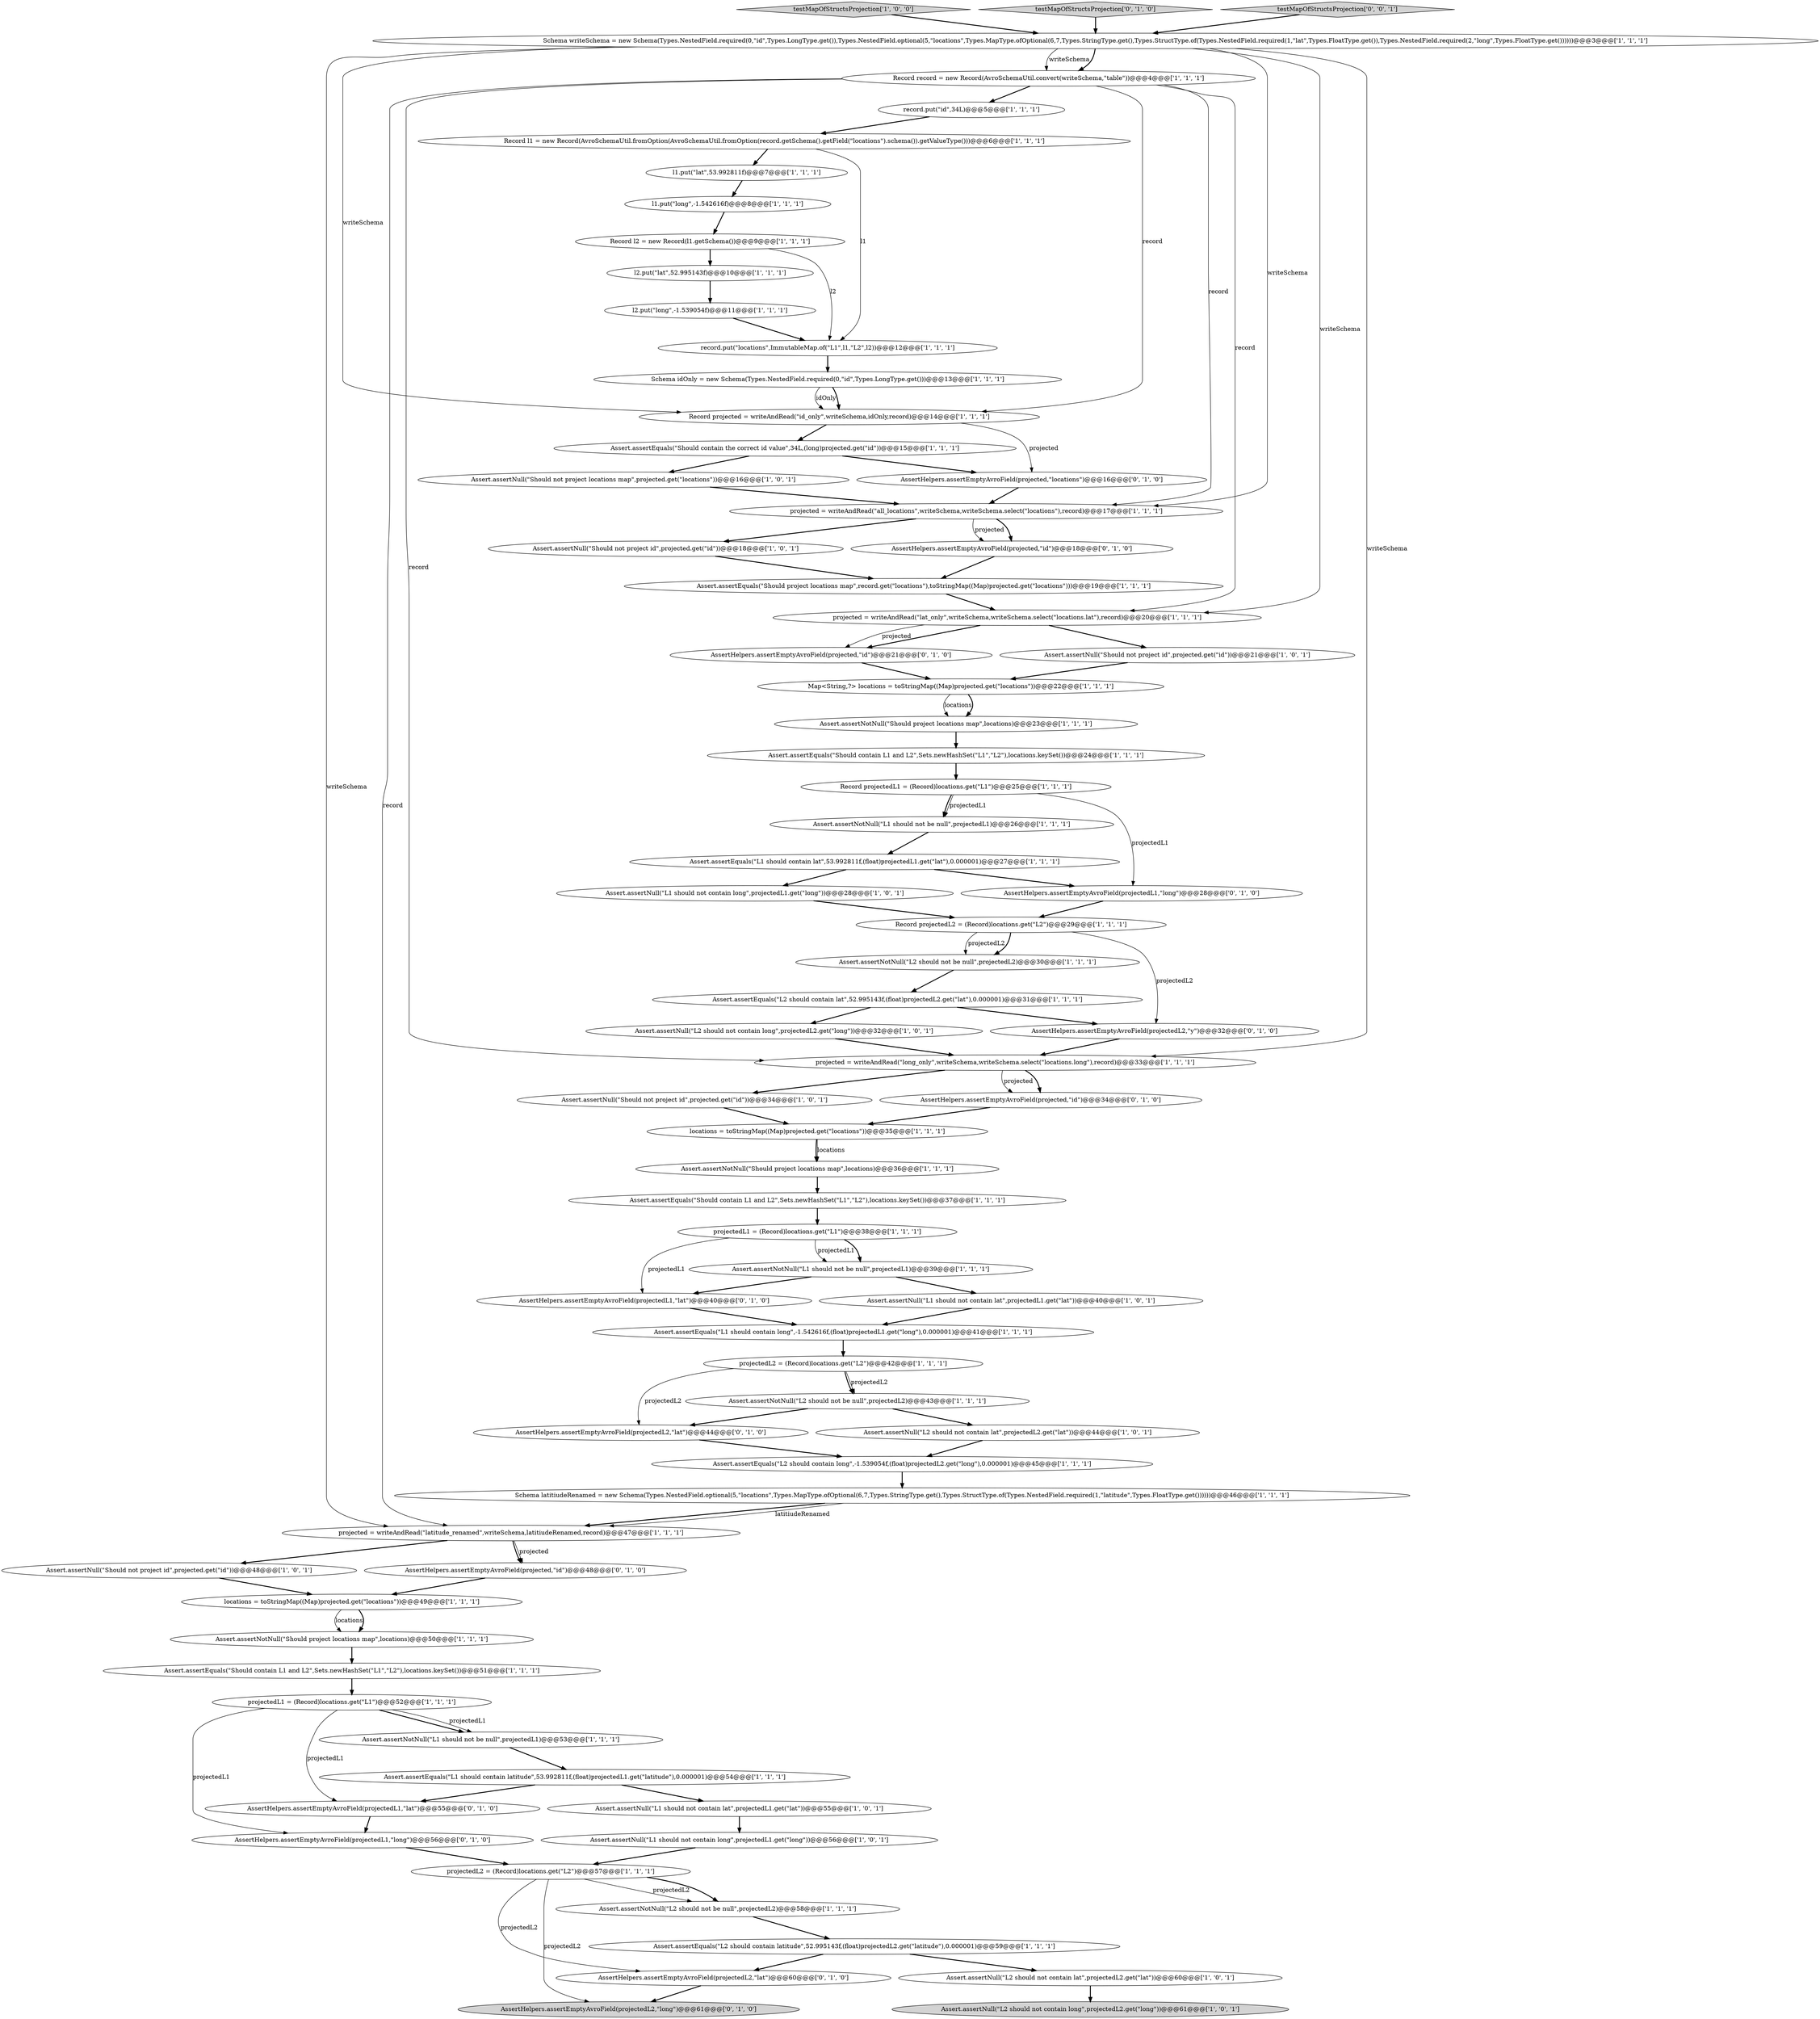 digraph {
36 [style = filled, label = "Record l1 = new Record(AvroSchemaUtil.fromOption(AvroSchemaUtil.fromOption(record.getSchema().getField(\"locations\").schema()).getValueType()))@@@6@@@['1', '1', '1']", fillcolor = white, shape = ellipse image = "AAA0AAABBB1BBB"];
48 [style = filled, label = "Assert.assertNotNull(\"L2 should not be null\",projectedL2)@@@58@@@['1', '1', '1']", fillcolor = white, shape = ellipse image = "AAA0AAABBB1BBB"];
58 [style = filled, label = "Assert.assertNull(\"L1 should not contain long\",projectedL1.get(\"long\"))@@@28@@@['1', '0', '1']", fillcolor = white, shape = ellipse image = "AAA0AAABBB1BBB"];
15 [style = filled, label = "Assert.assertEquals(\"L1 should contain latitude\",53.992811f,(float)projectedL1.get(\"latitude\"),0.000001)@@@54@@@['1', '1', '1']", fillcolor = white, shape = ellipse image = "AAA0AAABBB1BBB"];
47 [style = filled, label = "projected = writeAndRead(\"long_only\",writeSchema,writeSchema.select(\"locations.long\"),record)@@@33@@@['1', '1', '1']", fillcolor = white, shape = ellipse image = "AAA0AAABBB1BBB"];
71 [style = filled, label = "AssertHelpers.assertEmptyAvroField(projectedL1,\"lat\")@@@40@@@['0', '1', '0']", fillcolor = white, shape = ellipse image = "AAA0AAABBB2BBB"];
26 [style = filled, label = "testMapOfStructsProjection['1', '0', '0']", fillcolor = lightgray, shape = diamond image = "AAA0AAABBB1BBB"];
70 [style = filled, label = "AssertHelpers.assertEmptyAvroField(projected,\"id\")@@@21@@@['0', '1', '0']", fillcolor = white, shape = ellipse image = "AAA0AAABBB2BBB"];
33 [style = filled, label = "projected = writeAndRead(\"all_locations\",writeSchema,writeSchema.select(\"locations\"),record)@@@17@@@['1', '1', '1']", fillcolor = white, shape = ellipse image = "AAA0AAABBB1BBB"];
21 [style = filled, label = "Map<String,?> locations = toStringMap((Map)projected.get(\"locations\"))@@@22@@@['1', '1', '1']", fillcolor = white, shape = ellipse image = "AAA0AAABBB1BBB"];
34 [style = filled, label = "Record projectedL2 = (Record)locations.get(\"L2\")@@@29@@@['1', '1', '1']", fillcolor = white, shape = ellipse image = "AAA0AAABBB1BBB"];
9 [style = filled, label = "l2.put(\"long\",-1.539054f)@@@11@@@['1', '1', '1']", fillcolor = white, shape = ellipse image = "AAA0AAABBB1BBB"];
17 [style = filled, label = "Assert.assertNull(\"Should not project id\",projected.get(\"id\"))@@@48@@@['1', '0', '1']", fillcolor = white, shape = ellipse image = "AAA0AAABBB1BBB"];
25 [style = filled, label = "Assert.assertNull(\"Should not project id\",projected.get(\"id\"))@@@18@@@['1', '0', '1']", fillcolor = white, shape = ellipse image = "AAA0AAABBB1BBB"];
65 [style = filled, label = "AssertHelpers.assertEmptyAvroField(projectedL2,\"long\")@@@61@@@['0', '1', '0']", fillcolor = lightgray, shape = ellipse image = "AAA0AAABBB2BBB"];
68 [style = filled, label = "AssertHelpers.assertEmptyAvroField(projectedL1,\"long\")@@@28@@@['0', '1', '0']", fillcolor = white, shape = ellipse image = "AAA0AAABBB2BBB"];
13 [style = filled, label = "Assert.assertNotNull(\"L2 should not be null\",projectedL2)@@@43@@@['1', '1', '1']", fillcolor = white, shape = ellipse image = "AAA0AAABBB1BBB"];
1 [style = filled, label = "Assert.assertNotNull(\"L2 should not be null\",projectedL2)@@@30@@@['1', '1', '1']", fillcolor = white, shape = ellipse image = "AAA0AAABBB1BBB"];
37 [style = filled, label = "Assert.assertEquals(\"Should contain L1 and L2\",Sets.newHashSet(\"L1\",\"L2\"),locations.keySet())@@@51@@@['1', '1', '1']", fillcolor = white, shape = ellipse image = "AAA0AAABBB1BBB"];
4 [style = filled, label = "Assert.assertEquals(\"L2 should contain latitude\",52.995143f,(float)projectedL2.get(\"latitude\"),0.000001)@@@59@@@['1', '1', '1']", fillcolor = white, shape = ellipse image = "AAA0AAABBB1BBB"];
18 [style = filled, label = "Schema writeSchema = new Schema(Types.NestedField.required(0,\"id\",Types.LongType.get()),Types.NestedField.optional(5,\"locations\",Types.MapType.ofOptional(6,7,Types.StringType.get(),Types.StructType.of(Types.NestedField.required(1,\"lat\",Types.FloatType.get()),Types.NestedField.required(2,\"long\",Types.FloatType.get())))))@@@3@@@['1', '1', '1']", fillcolor = white, shape = ellipse image = "AAA0AAABBB1BBB"];
39 [style = filled, label = "projected = writeAndRead(\"latitude_renamed\",writeSchema,latitiudeRenamed,record)@@@47@@@['1', '1', '1']", fillcolor = white, shape = ellipse image = "AAA0AAABBB1BBB"];
7 [style = filled, label = "Assert.assertNotNull(\"L1 should not be null\",projectedL1)@@@26@@@['1', '1', '1']", fillcolor = white, shape = ellipse image = "AAA0AAABBB1BBB"];
10 [style = filled, label = "l2.put(\"lat\",52.995143f)@@@10@@@['1', '1', '1']", fillcolor = white, shape = ellipse image = "AAA0AAABBB1BBB"];
64 [style = filled, label = "AssertHelpers.assertEmptyAvroField(projectedL1,\"long\")@@@56@@@['0', '1', '0']", fillcolor = white, shape = ellipse image = "AAA0AAABBB2BBB"];
31 [style = filled, label = "Assert.assertNull(\"L1 should not contain lat\",projectedL1.get(\"lat\"))@@@40@@@['1', '0', '1']", fillcolor = white, shape = ellipse image = "AAA0AAABBB1BBB"];
45 [style = filled, label = "Assert.assertEquals(\"Should contain L1 and L2\",Sets.newHashSet(\"L1\",\"L2\"),locations.keySet())@@@37@@@['1', '1', '1']", fillcolor = white, shape = ellipse image = "AAA0AAABBB1BBB"];
2 [style = filled, label = "Record l2 = new Record(l1.getSchema())@@@9@@@['1', '1', '1']", fillcolor = white, shape = ellipse image = "AAA0AAABBB1BBB"];
29 [style = filled, label = "Assert.assertNotNull(\"Should project locations map\",locations)@@@50@@@['1', '1', '1']", fillcolor = white, shape = ellipse image = "AAA0AAABBB1BBB"];
69 [style = filled, label = "AssertHelpers.assertEmptyAvroField(projectedL2,\"lat\")@@@60@@@['0', '1', '0']", fillcolor = white, shape = ellipse image = "AAA0AAABBB2BBB"];
28 [style = filled, label = "projected = writeAndRead(\"lat_only\",writeSchema,writeSchema.select(\"locations.lat\"),record)@@@20@@@['1', '1', '1']", fillcolor = white, shape = ellipse image = "AAA0AAABBB1BBB"];
54 [style = filled, label = "Assert.assertNull(\"L2 should not contain lat\",projectedL2.get(\"lat\"))@@@44@@@['1', '0', '1']", fillcolor = white, shape = ellipse image = "AAA0AAABBB1BBB"];
44 [style = filled, label = "Assert.assertNull(\"L1 should not contain long\",projectedL1.get(\"long\"))@@@56@@@['1', '0', '1']", fillcolor = white, shape = ellipse image = "AAA0AAABBB1BBB"];
43 [style = filled, label = "Assert.assertNotNull(\"L1 should not be null\",projectedL1)@@@53@@@['1', '1', '1']", fillcolor = white, shape = ellipse image = "AAA0AAABBB1BBB"];
55 [style = filled, label = "Schema latitiudeRenamed = new Schema(Types.NestedField.optional(5,\"locations\",Types.MapType.ofOptional(6,7,Types.StringType.get(),Types.StructType.of(Types.NestedField.required(1,\"latitude\",Types.FloatType.get())))))@@@46@@@['1', '1', '1']", fillcolor = white, shape = ellipse image = "AAA0AAABBB1BBB"];
60 [style = filled, label = "AssertHelpers.assertEmptyAvroField(projectedL2,\"y\")@@@32@@@['0', '1', '0']", fillcolor = white, shape = ellipse image = "AAA0AAABBB2BBB"];
20 [style = filled, label = "Assert.assertNull(\"L2 should not contain long\",projectedL2.get(\"long\"))@@@32@@@['1', '0', '1']", fillcolor = white, shape = ellipse image = "AAA0AAABBB1BBB"];
24 [style = filled, label = "record.put(\"locations\",ImmutableMap.of(\"L1\",l1,\"L2\",l2))@@@12@@@['1', '1', '1']", fillcolor = white, shape = ellipse image = "AAA0AAABBB1BBB"];
8 [style = filled, label = "Assert.assertNull(\"L2 should not contain long\",projectedL2.get(\"long\"))@@@61@@@['1', '0', '1']", fillcolor = lightgray, shape = ellipse image = "AAA0AAABBB1BBB"];
38 [style = filled, label = "Assert.assertNotNull(\"Should project locations map\",locations)@@@36@@@['1', '1', '1']", fillcolor = white, shape = ellipse image = "AAA0AAABBB1BBB"];
49 [style = filled, label = "projectedL2 = (Record)locations.get(\"L2\")@@@57@@@['1', '1', '1']", fillcolor = white, shape = ellipse image = "AAA0AAABBB1BBB"];
57 [style = filled, label = "Record record = new Record(AvroSchemaUtil.convert(writeSchema,\"table\"))@@@4@@@['1', '1', '1']", fillcolor = white, shape = ellipse image = "AAA0AAABBB1BBB"];
0 [style = filled, label = "projectedL1 = (Record)locations.get(\"L1\")@@@52@@@['1', '1', '1']", fillcolor = white, shape = ellipse image = "AAA0AAABBB1BBB"];
72 [style = filled, label = "AssertHelpers.assertEmptyAvroField(projected,\"id\")@@@48@@@['0', '1', '0']", fillcolor = white, shape = ellipse image = "AAA0AAABBB2BBB"];
32 [style = filled, label = "Assert.assertNull(\"L1 should not contain lat\",projectedL1.get(\"lat\"))@@@55@@@['1', '0', '1']", fillcolor = white, shape = ellipse image = "AAA0AAABBB1BBB"];
35 [style = filled, label = "locations = toStringMap((Map)projected.get(\"locations\"))@@@49@@@['1', '1', '1']", fillcolor = white, shape = ellipse image = "AAA0AAABBB1BBB"];
42 [style = filled, label = "Assert.assertNotNull(\"L1 should not be null\",projectedL1)@@@39@@@['1', '1', '1']", fillcolor = white, shape = ellipse image = "AAA0AAABBB1BBB"];
56 [style = filled, label = "Assert.assertEquals(\"Should contain L1 and L2\",Sets.newHashSet(\"L1\",\"L2\"),locations.keySet())@@@24@@@['1', '1', '1']", fillcolor = white, shape = ellipse image = "AAA0AAABBB1BBB"];
16 [style = filled, label = "l1.put(\"long\",-1.542616f)@@@8@@@['1', '1', '1']", fillcolor = white, shape = ellipse image = "AAA0AAABBB1BBB"];
66 [style = filled, label = "AssertHelpers.assertEmptyAvroField(projectedL1,\"lat\")@@@55@@@['0', '1', '0']", fillcolor = white, shape = ellipse image = "AAA0AAABBB2BBB"];
61 [style = filled, label = "AssertHelpers.assertEmptyAvroField(projectedL2,\"lat\")@@@44@@@['0', '1', '0']", fillcolor = white, shape = ellipse image = "AAA0AAABBB2BBB"];
6 [style = filled, label = "Assert.assertEquals(\"L1 should contain lat\",53.992811f,(float)projectedL1.get(\"lat\"),0.000001)@@@27@@@['1', '1', '1']", fillcolor = white, shape = ellipse image = "AAA0AAABBB1BBB"];
40 [style = filled, label = "Assert.assertNotNull(\"Should project locations map\",locations)@@@23@@@['1', '1', '1']", fillcolor = white, shape = ellipse image = "AAA0AAABBB1BBB"];
51 [style = filled, label = "Schema idOnly = new Schema(Types.NestedField.required(0,\"id\",Types.LongType.get()))@@@13@@@['1', '1', '1']", fillcolor = white, shape = ellipse image = "AAA0AAABBB1BBB"];
63 [style = filled, label = "testMapOfStructsProjection['0', '1', '0']", fillcolor = lightgray, shape = diamond image = "AAA0AAABBB2BBB"];
12 [style = filled, label = "Assert.assertNull(\"Should not project locations map\",projected.get(\"locations\"))@@@16@@@['1', '0', '1']", fillcolor = white, shape = ellipse image = "AAA0AAABBB1BBB"];
30 [style = filled, label = "Assert.assertEquals(\"L2 should contain lat\",52.995143f,(float)projectedL2.get(\"lat\"),0.000001)@@@31@@@['1', '1', '1']", fillcolor = white, shape = ellipse image = "AAA0AAABBB1BBB"];
5 [style = filled, label = "Assert.assertNull(\"Should not project id\",projected.get(\"id\"))@@@21@@@['1', '0', '1']", fillcolor = white, shape = ellipse image = "AAA0AAABBB1BBB"];
22 [style = filled, label = "Assert.assertEquals(\"L1 should contain long\",-1.542616f,(float)projectedL1.get(\"long\"),0.000001)@@@41@@@['1', '1', '1']", fillcolor = white, shape = ellipse image = "AAA0AAABBB1BBB"];
59 [style = filled, label = "Assert.assertNull(\"Should not project id\",projected.get(\"id\"))@@@34@@@['1', '0', '1']", fillcolor = white, shape = ellipse image = "AAA0AAABBB1BBB"];
67 [style = filled, label = "AssertHelpers.assertEmptyAvroField(projected,\"locations\")@@@16@@@['0', '1', '0']", fillcolor = white, shape = ellipse image = "AAA0AAABBB2BBB"];
74 [style = filled, label = "testMapOfStructsProjection['0', '0', '1']", fillcolor = lightgray, shape = diamond image = "AAA0AAABBB3BBB"];
41 [style = filled, label = "l1.put(\"lat\",53.992811f)@@@7@@@['1', '1', '1']", fillcolor = white, shape = ellipse image = "AAA0AAABBB1BBB"];
73 [style = filled, label = "AssertHelpers.assertEmptyAvroField(projected,\"id\")@@@18@@@['0', '1', '0']", fillcolor = white, shape = ellipse image = "AAA0AAABBB2BBB"];
19 [style = filled, label = "Record projectedL1 = (Record)locations.get(\"L1\")@@@25@@@['1', '1', '1']", fillcolor = white, shape = ellipse image = "AAA0AAABBB1BBB"];
53 [style = filled, label = "Assert.assertEquals(\"Should contain the correct id value\",34L,(long)projected.get(\"id\"))@@@15@@@['1', '1', '1']", fillcolor = white, shape = ellipse image = "AAA0AAABBB1BBB"];
50 [style = filled, label = "Record projected = writeAndRead(\"id_only\",writeSchema,idOnly,record)@@@14@@@['1', '1', '1']", fillcolor = white, shape = ellipse image = "AAA0AAABBB1BBB"];
46 [style = filled, label = "projectedL2 = (Record)locations.get(\"L2\")@@@42@@@['1', '1', '1']", fillcolor = white, shape = ellipse image = "AAA0AAABBB1BBB"];
27 [style = filled, label = "Assert.assertNull(\"L2 should not contain lat\",projectedL2.get(\"lat\"))@@@60@@@['1', '0', '1']", fillcolor = white, shape = ellipse image = "AAA0AAABBB1BBB"];
52 [style = filled, label = "Assert.assertEquals(\"L2 should contain long\",-1.539054f,(float)projectedL2.get(\"long\"),0.000001)@@@45@@@['1', '1', '1']", fillcolor = white, shape = ellipse image = "AAA0AAABBB1BBB"];
23 [style = filled, label = "locations = toStringMap((Map)projected.get(\"locations\"))@@@35@@@['1', '1', '1']", fillcolor = white, shape = ellipse image = "AAA0AAABBB1BBB"];
3 [style = filled, label = "Assert.assertEquals(\"Should project locations map\",record.get(\"locations\"),toStringMap((Map)projected.get(\"locations\")))@@@19@@@['1', '1', '1']", fillcolor = white, shape = ellipse image = "AAA0AAABBB1BBB"];
14 [style = filled, label = "projectedL1 = (Record)locations.get(\"L1\")@@@38@@@['1', '1', '1']", fillcolor = white, shape = ellipse image = "AAA0AAABBB1BBB"];
11 [style = filled, label = "record.put(\"id\",34L)@@@5@@@['1', '1', '1']", fillcolor = white, shape = ellipse image = "AAA0AAABBB1BBB"];
62 [style = filled, label = "AssertHelpers.assertEmptyAvroField(projected,\"id\")@@@34@@@['0', '1', '0']", fillcolor = white, shape = ellipse image = "AAA0AAABBB2BBB"];
13->61 [style = bold, label=""];
35->29 [style = solid, label="locations"];
12->33 [style = bold, label=""];
59->23 [style = bold, label=""];
39->17 [style = bold, label=""];
56->19 [style = bold, label=""];
25->3 [style = bold, label=""];
24->51 [style = bold, label=""];
74->18 [style = bold, label=""];
60->47 [style = bold, label=""];
67->33 [style = bold, label=""];
33->73 [style = bold, label=""];
57->33 [style = solid, label="record"];
21->40 [style = solid, label="locations"];
7->6 [style = bold, label=""];
70->21 [style = bold, label=""];
48->4 [style = bold, label=""];
71->22 [style = bold, label=""];
69->65 [style = bold, label=""];
2->10 [style = bold, label=""];
20->47 [style = bold, label=""];
42->71 [style = bold, label=""];
14->42 [style = solid, label="projectedL1"];
52->55 [style = bold, label=""];
37->0 [style = bold, label=""];
64->49 [style = bold, label=""];
50->53 [style = bold, label=""];
40->56 [style = bold, label=""];
44->49 [style = bold, label=""];
0->64 [style = solid, label="projectedL1"];
1->30 [style = bold, label=""];
19->7 [style = solid, label="projectedL1"];
28->70 [style = bold, label=""];
23->38 [style = bold, label=""];
53->67 [style = bold, label=""];
11->36 [style = bold, label=""];
55->39 [style = bold, label=""];
19->7 [style = bold, label=""];
51->50 [style = solid, label="idOnly"];
18->57 [style = solid, label="writeSchema"];
30->60 [style = bold, label=""];
18->28 [style = solid, label="writeSchema"];
72->35 [style = bold, label=""];
61->52 [style = bold, label=""];
26->18 [style = bold, label=""];
47->59 [style = bold, label=""];
68->34 [style = bold, label=""];
57->47 [style = solid, label="record"];
18->33 [style = solid, label="writeSchema"];
31->22 [style = bold, label=""];
33->73 [style = solid, label="projected"];
43->15 [style = bold, label=""];
39->72 [style = solid, label="projected"];
51->50 [style = bold, label=""];
36->41 [style = bold, label=""];
16->2 [style = bold, label=""];
27->8 [style = bold, label=""];
9->24 [style = bold, label=""];
18->47 [style = solid, label="writeSchema"];
41->16 [style = bold, label=""];
57->39 [style = solid, label="record"];
62->23 [style = bold, label=""];
36->24 [style = solid, label="l1"];
50->67 [style = solid, label="projected"];
14->71 [style = solid, label="projectedL1"];
15->32 [style = bold, label=""];
45->14 [style = bold, label=""];
39->72 [style = bold, label=""];
47->62 [style = bold, label=""];
23->38 [style = solid, label="locations"];
49->48 [style = solid, label="projectedL2"];
38->45 [style = bold, label=""];
21->40 [style = bold, label=""];
4->69 [style = bold, label=""];
4->27 [style = bold, label=""];
66->64 [style = bold, label=""];
19->68 [style = solid, label="projectedL1"];
54->52 [style = bold, label=""];
18->50 [style = solid, label="writeSchema"];
30->20 [style = bold, label=""];
6->58 [style = bold, label=""];
0->43 [style = bold, label=""];
5->21 [style = bold, label=""];
34->60 [style = solid, label="projectedL2"];
28->5 [style = bold, label=""];
47->62 [style = solid, label="projected"];
49->69 [style = solid, label="projectedL2"];
0->43 [style = solid, label="projectedL1"];
49->48 [style = bold, label=""];
57->50 [style = solid, label="record"];
73->3 [style = bold, label=""];
17->35 [style = bold, label=""];
46->13 [style = bold, label=""];
42->31 [style = bold, label=""];
28->70 [style = solid, label="projected"];
14->42 [style = bold, label=""];
10->9 [style = bold, label=""];
29->37 [style = bold, label=""];
46->13 [style = solid, label="projectedL2"];
53->12 [style = bold, label=""];
0->66 [style = solid, label="projectedL1"];
49->65 [style = solid, label="projectedL2"];
57->11 [style = bold, label=""];
34->1 [style = solid, label="projectedL2"];
22->46 [style = bold, label=""];
46->61 [style = solid, label="projectedL2"];
63->18 [style = bold, label=""];
55->39 [style = solid, label="latitiudeRenamed"];
18->39 [style = solid, label="writeSchema"];
57->28 [style = solid, label="record"];
18->57 [style = bold, label=""];
2->24 [style = solid, label="l2"];
35->29 [style = bold, label=""];
32->44 [style = bold, label=""];
6->68 [style = bold, label=""];
33->25 [style = bold, label=""];
3->28 [style = bold, label=""];
13->54 [style = bold, label=""];
15->66 [style = bold, label=""];
34->1 [style = bold, label=""];
58->34 [style = bold, label=""];
}
